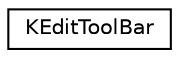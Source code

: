 digraph "Graphical Class Hierarchy"
{
  edge [fontname="Helvetica",fontsize="10",labelfontname="Helvetica",labelfontsize="10"];
  node [fontname="Helvetica",fontsize="10",shape=record];
  rankdir="LR";
  Node0 [label="KEditToolBar",height=0.2,width=0.4,color="black", fillcolor="white", style="filled",URL="$classKEditToolBar.html",tooltip="A dialog used to customize or configure toolbars. "];
}
